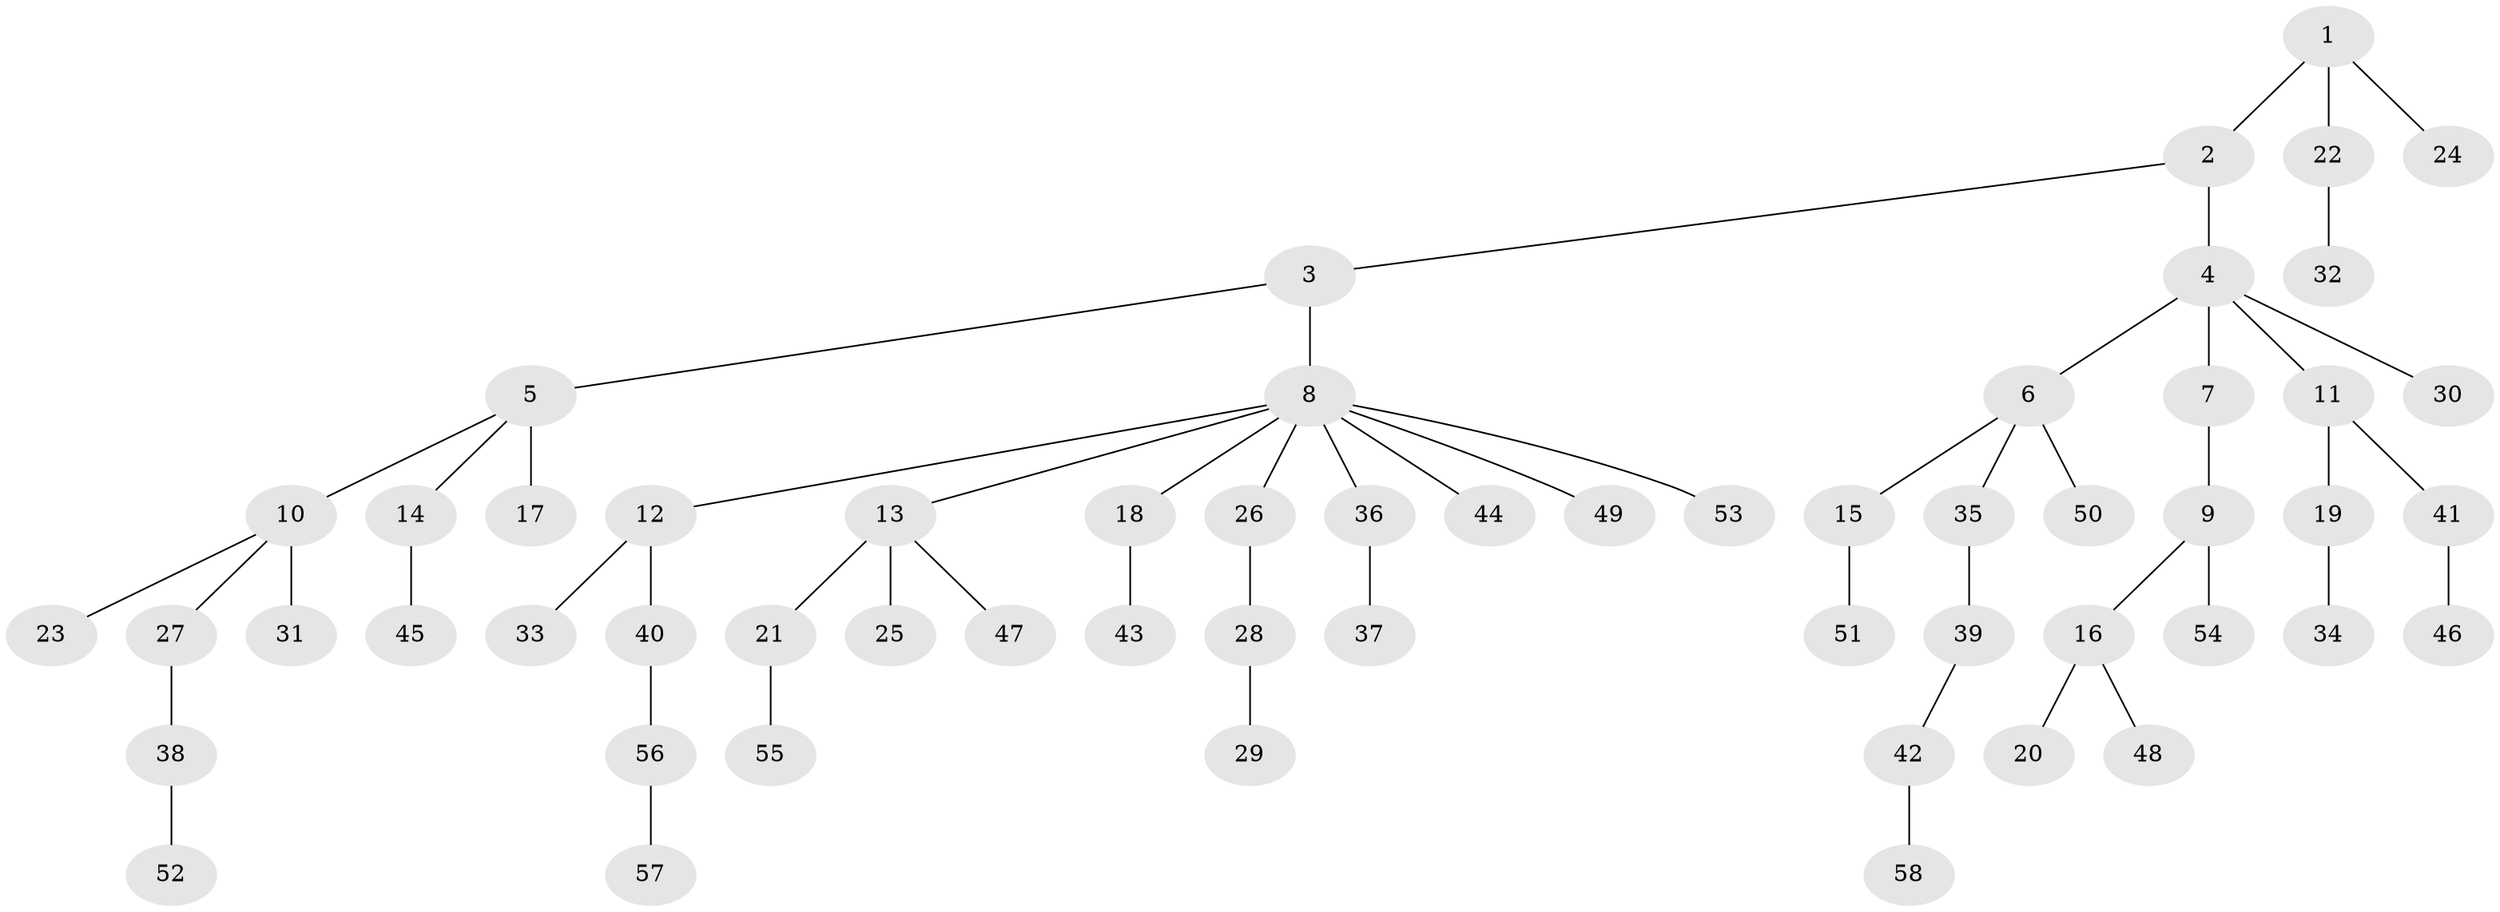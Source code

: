 // original degree distribution, {5: 0.04424778761061947, 4: 0.04424778761061947, 6: 0.02654867256637168, 2: 0.25663716814159293, 3: 0.11504424778761062, 7: 0.008849557522123894, 1: 0.504424778761062}
// Generated by graph-tools (version 1.1) at 2025/36/03/09/25 02:36:37]
// undirected, 58 vertices, 57 edges
graph export_dot {
graph [start="1"]
  node [color=gray90,style=filled];
  1;
  2;
  3;
  4;
  5;
  6;
  7;
  8;
  9;
  10;
  11;
  12;
  13;
  14;
  15;
  16;
  17;
  18;
  19;
  20;
  21;
  22;
  23;
  24;
  25;
  26;
  27;
  28;
  29;
  30;
  31;
  32;
  33;
  34;
  35;
  36;
  37;
  38;
  39;
  40;
  41;
  42;
  43;
  44;
  45;
  46;
  47;
  48;
  49;
  50;
  51;
  52;
  53;
  54;
  55;
  56;
  57;
  58;
  1 -- 2 [weight=1.0];
  1 -- 22 [weight=2.0];
  1 -- 24 [weight=1.0];
  2 -- 3 [weight=1.0];
  2 -- 4 [weight=1.0];
  3 -- 5 [weight=1.0];
  3 -- 8 [weight=3.0];
  4 -- 6 [weight=1.0];
  4 -- 7 [weight=1.0];
  4 -- 11 [weight=1.0];
  4 -- 30 [weight=1.0];
  5 -- 10 [weight=1.0];
  5 -- 14 [weight=1.0];
  5 -- 17 [weight=2.0];
  6 -- 15 [weight=1.0];
  6 -- 35 [weight=1.0];
  6 -- 50 [weight=1.0];
  7 -- 9 [weight=1.0];
  8 -- 12 [weight=1.0];
  8 -- 13 [weight=1.0];
  8 -- 18 [weight=1.0];
  8 -- 26 [weight=1.0];
  8 -- 36 [weight=1.0];
  8 -- 44 [weight=1.0];
  8 -- 49 [weight=1.0];
  8 -- 53 [weight=1.0];
  9 -- 16 [weight=1.0];
  9 -- 54 [weight=1.0];
  10 -- 23 [weight=1.0];
  10 -- 27 [weight=1.0];
  10 -- 31 [weight=4.0];
  11 -- 19 [weight=2.0];
  11 -- 41 [weight=1.0];
  12 -- 33 [weight=1.0];
  12 -- 40 [weight=1.0];
  13 -- 21 [weight=2.0];
  13 -- 25 [weight=1.0];
  13 -- 47 [weight=1.0];
  14 -- 45 [weight=1.0];
  15 -- 51 [weight=1.0];
  16 -- 20 [weight=1.0];
  16 -- 48 [weight=2.0];
  18 -- 43 [weight=1.0];
  19 -- 34 [weight=1.0];
  21 -- 55 [weight=1.0];
  22 -- 32 [weight=1.0];
  26 -- 28 [weight=2.0];
  27 -- 38 [weight=1.0];
  28 -- 29 [weight=1.0];
  35 -- 39 [weight=1.0];
  36 -- 37 [weight=2.0];
  38 -- 52 [weight=2.0];
  39 -- 42 [weight=1.0];
  40 -- 56 [weight=1.0];
  41 -- 46 [weight=1.0];
  42 -- 58 [weight=1.0];
  56 -- 57 [weight=1.0];
}
